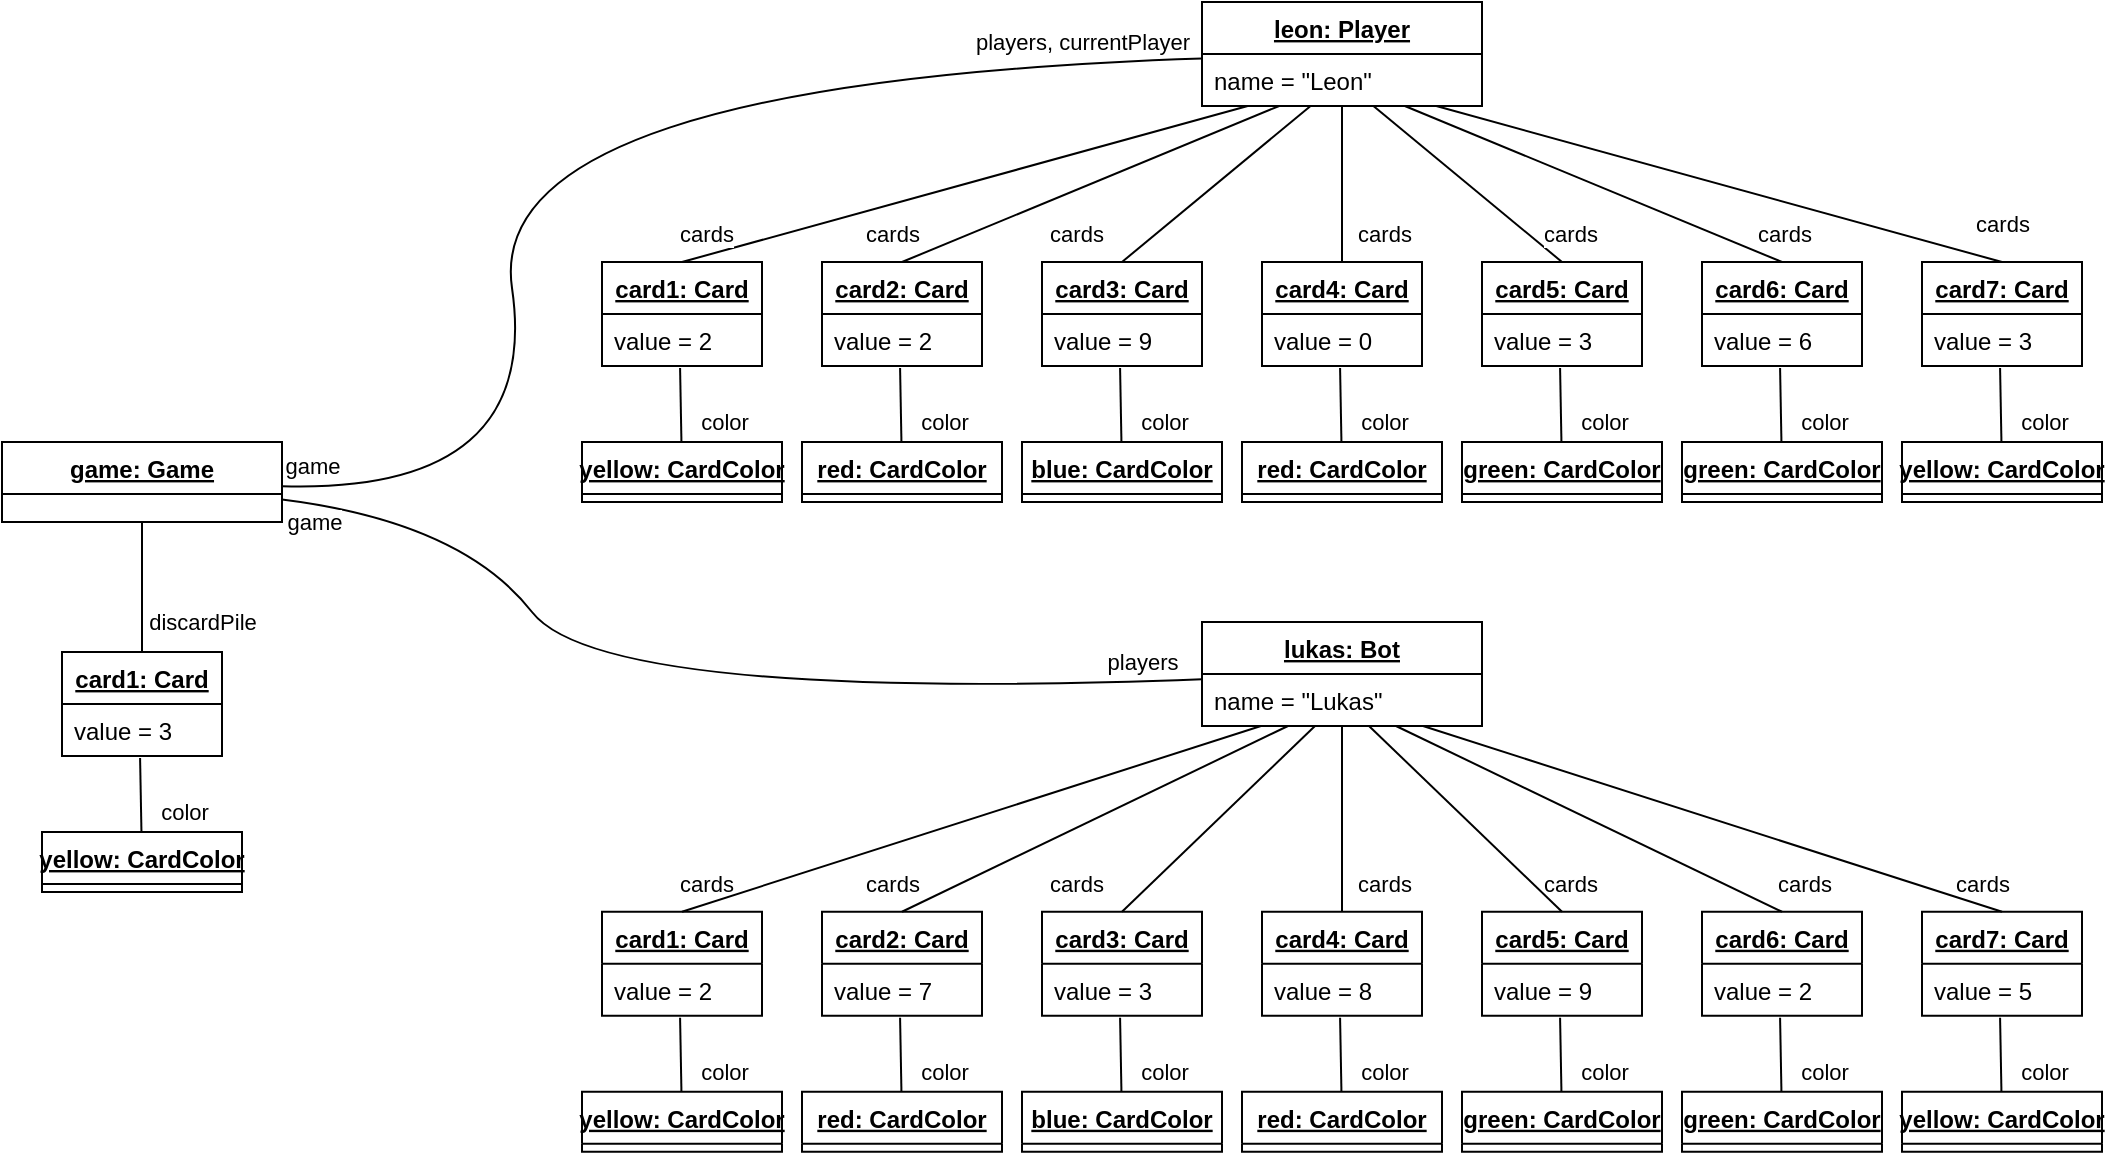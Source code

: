 <mxfile version="20.7.4" type="device"><diagram id="rP6StoWKg18THfLRQldT" name="Seite-1"><mxGraphModel dx="1889" dy="1156" grid="1" gridSize="10" guides="1" tooltips="1" connect="1" arrows="1" fold="1" page="1" pageScale="1" pageWidth="827" pageHeight="1169" math="0" shadow="0"><root><mxCell id="0"/><mxCell id="1" parent="0"/><mxCell id="KoQxPKDXG5o8-Tq4nOLA-1" value="leon: Player" style="swimlane;fontStyle=5;childLayout=stackLayout;horizontal=1;startSize=26;fillColor=none;horizontalStack=0;resizeParent=1;resizeParentMax=0;resizeLast=0;collapsible=1;marginBottom=0;" parent="1" vertex="1"><mxGeometry x="500" y="140" width="140" height="52" as="geometry"/></mxCell><mxCell id="KoQxPKDXG5o8-Tq4nOLA-2" value="name = &quot;Leon&quot;" style="text;strokeColor=none;fillColor=none;align=left;verticalAlign=top;spacingLeft=4;spacingRight=4;overflow=hidden;rotatable=0;points=[[0,0.5],[1,0.5]];portConstraint=eastwest;" parent="KoQxPKDXG5o8-Tq4nOLA-1" vertex="1"><mxGeometry y="26" width="140" height="26" as="geometry"/></mxCell><mxCell id="KoQxPKDXG5o8-Tq4nOLA-5" value="game: Game" style="swimlane;fontStyle=5;childLayout=stackLayout;horizontal=1;startSize=26;fillColor=none;horizontalStack=0;resizeParent=1;resizeParentMax=0;resizeLast=0;collapsible=1;marginBottom=0;" parent="1" vertex="1"><mxGeometry x="-100" y="360" width="140" height="40" as="geometry"/></mxCell><mxCell id="KoQxPKDXG5o8-Tq4nOLA-9" value="lukas: Bot" style="swimlane;fontStyle=5;childLayout=stackLayout;horizontal=1;startSize=26;fillColor=none;horizontalStack=0;resizeParent=1;resizeParentMax=0;resizeLast=0;collapsible=1;marginBottom=0;" parent="1" vertex="1"><mxGeometry x="500" y="450" width="140" height="52" as="geometry"/></mxCell><mxCell id="KoQxPKDXG5o8-Tq4nOLA-10" value="name = &quot;Lukas&quot;" style="text;strokeColor=none;fillColor=none;align=left;verticalAlign=top;spacingLeft=4;spacingRight=4;overflow=hidden;rotatable=0;points=[[0,0.5],[1,0.5]];portConstraint=eastwest;" parent="KoQxPKDXG5o8-Tq4nOLA-9" vertex="1"><mxGeometry y="26" width="140" height="26" as="geometry"/></mxCell><mxCell id="KoQxPKDXG5o8-Tq4nOLA-13" value="card1: Card" style="swimlane;fontStyle=5;childLayout=stackLayout;horizontal=1;startSize=26;fillColor=none;horizontalStack=0;resizeParent=1;resizeParentMax=0;resizeLast=0;collapsible=1;marginBottom=0;" parent="1" vertex="1"><mxGeometry x="200" y="270" width="80" height="52" as="geometry"/></mxCell><mxCell id="KoQxPKDXG5o8-Tq4nOLA-14" value="value = 2" style="text;strokeColor=none;fillColor=none;align=left;verticalAlign=top;spacingLeft=4;spacingRight=4;overflow=hidden;rotatable=0;points=[[0,0.5],[1,0.5]];portConstraint=eastwest;" parent="KoQxPKDXG5o8-Tq4nOLA-13" vertex="1"><mxGeometry y="26" width="80" height="26" as="geometry"/></mxCell><mxCell id="KoQxPKDXG5o8-Tq4nOLA-21" value="yellow: CardColor" style="swimlane;fontStyle=5;childLayout=stackLayout;horizontal=1;startSize=26;fillColor=none;horizontalStack=0;resizeParent=1;resizeParentMax=0;resizeLast=0;collapsible=1;marginBottom=0;" parent="1" vertex="1"><mxGeometry x="190" y="360" width="100" height="30" as="geometry"/></mxCell><mxCell id="KoQxPKDXG5o8-Tq4nOLA-25" value="color" style="endArrow=none;html=1;rounded=0;entryX=0.488;entryY=1.038;entryDx=0;entryDy=0;entryPerimeter=0;" parent="1" source="KoQxPKDXG5o8-Tq4nOLA-21" target="KoQxPKDXG5o8-Tq4nOLA-14" edge="1"><mxGeometry x="-0.476" y="-21" width="50" height="50" relative="1" as="geometry"><mxPoint x="470" y="400" as="sourcePoint"/><mxPoint x="520" y="350" as="targetPoint"/><mxPoint as="offset"/></mxGeometry></mxCell><mxCell id="KoQxPKDXG5o8-Tq4nOLA-26" value="card2: Card" style="swimlane;fontStyle=5;childLayout=stackLayout;horizontal=1;startSize=26;fillColor=none;horizontalStack=0;resizeParent=1;resizeParentMax=0;resizeLast=0;collapsible=1;marginBottom=0;" parent="1" vertex="1"><mxGeometry x="310" y="270" width="80" height="52" as="geometry"/></mxCell><mxCell id="KoQxPKDXG5o8-Tq4nOLA-27" value="value = 2" style="text;strokeColor=none;fillColor=none;align=left;verticalAlign=top;spacingLeft=4;spacingRight=4;overflow=hidden;rotatable=0;points=[[0,0.5],[1,0.5]];portConstraint=eastwest;" parent="KoQxPKDXG5o8-Tq4nOLA-26" vertex="1"><mxGeometry y="26" width="80" height="26" as="geometry"/></mxCell><mxCell id="KoQxPKDXG5o8-Tq4nOLA-28" value="red: CardColor" style="swimlane;fontStyle=5;childLayout=stackLayout;horizontal=1;startSize=26;fillColor=none;horizontalStack=0;resizeParent=1;resizeParentMax=0;resizeLast=0;collapsible=1;marginBottom=0;" parent="1" vertex="1"><mxGeometry x="300" y="360" width="100" height="30" as="geometry"/></mxCell><mxCell id="KoQxPKDXG5o8-Tq4nOLA-29" value="color" style="endArrow=none;html=1;rounded=0;entryX=0.488;entryY=1.038;entryDx=0;entryDy=0;entryPerimeter=0;" parent="1" source="KoQxPKDXG5o8-Tq4nOLA-28" target="KoQxPKDXG5o8-Tq4nOLA-27" edge="1"><mxGeometry x="-0.476" y="-21" width="50" height="50" relative="1" as="geometry"><mxPoint x="580" y="400" as="sourcePoint"/><mxPoint x="630" y="350" as="targetPoint"/><mxPoint as="offset"/></mxGeometry></mxCell><mxCell id="KoQxPKDXG5o8-Tq4nOLA-30" value="card3: Card" style="swimlane;fontStyle=5;childLayout=stackLayout;horizontal=1;startSize=26;fillColor=none;horizontalStack=0;resizeParent=1;resizeParentMax=0;resizeLast=0;collapsible=1;marginBottom=0;" parent="1" vertex="1"><mxGeometry x="420" y="270" width="80" height="52" as="geometry"/></mxCell><mxCell id="KoQxPKDXG5o8-Tq4nOLA-31" value="value = 9" style="text;strokeColor=none;fillColor=none;align=left;verticalAlign=top;spacingLeft=4;spacingRight=4;overflow=hidden;rotatable=0;points=[[0,0.5],[1,0.5]];portConstraint=eastwest;" parent="KoQxPKDXG5o8-Tq4nOLA-30" vertex="1"><mxGeometry y="26" width="80" height="26" as="geometry"/></mxCell><mxCell id="KoQxPKDXG5o8-Tq4nOLA-32" value="blue: CardColor" style="swimlane;fontStyle=5;childLayout=stackLayout;horizontal=1;startSize=26;fillColor=none;horizontalStack=0;resizeParent=1;resizeParentMax=0;resizeLast=0;collapsible=1;marginBottom=0;" parent="1" vertex="1"><mxGeometry x="410" y="360" width="100" height="30" as="geometry"/></mxCell><mxCell id="KoQxPKDXG5o8-Tq4nOLA-33" value="color" style="endArrow=none;html=1;rounded=0;entryX=0.488;entryY=1.038;entryDx=0;entryDy=0;entryPerimeter=0;" parent="1" source="KoQxPKDXG5o8-Tq4nOLA-32" target="KoQxPKDXG5o8-Tq4nOLA-31" edge="1"><mxGeometry x="-0.476" y="-21" width="50" height="50" relative="1" as="geometry"><mxPoint x="690" y="400" as="sourcePoint"/><mxPoint x="740" y="350" as="targetPoint"/><mxPoint as="offset"/></mxGeometry></mxCell><mxCell id="KoQxPKDXG5o8-Tq4nOLA-34" value="card4: Card" style="swimlane;fontStyle=5;childLayout=stackLayout;horizontal=1;startSize=26;fillColor=none;horizontalStack=0;resizeParent=1;resizeParentMax=0;resizeLast=0;collapsible=1;marginBottom=0;" parent="1" vertex="1"><mxGeometry x="530" y="270" width="80" height="52" as="geometry"/></mxCell><mxCell id="KoQxPKDXG5o8-Tq4nOLA-35" value="value = 0" style="text;strokeColor=none;fillColor=none;align=left;verticalAlign=top;spacingLeft=4;spacingRight=4;overflow=hidden;rotatable=0;points=[[0,0.5],[1,0.5]];portConstraint=eastwest;" parent="KoQxPKDXG5o8-Tq4nOLA-34" vertex="1"><mxGeometry y="26" width="80" height="26" as="geometry"/></mxCell><mxCell id="KoQxPKDXG5o8-Tq4nOLA-36" value="red: CardColor" style="swimlane;fontStyle=5;childLayout=stackLayout;horizontal=1;startSize=26;fillColor=none;horizontalStack=0;resizeParent=1;resizeParentMax=0;resizeLast=0;collapsible=1;marginBottom=0;" parent="1" vertex="1"><mxGeometry x="520" y="360" width="100" height="30" as="geometry"/></mxCell><mxCell id="KoQxPKDXG5o8-Tq4nOLA-37" value="color" style="endArrow=none;html=1;rounded=0;entryX=0.488;entryY=1.038;entryDx=0;entryDy=0;entryPerimeter=0;" parent="1" source="KoQxPKDXG5o8-Tq4nOLA-36" target="KoQxPKDXG5o8-Tq4nOLA-35" edge="1"><mxGeometry x="-0.476" y="-21" width="50" height="50" relative="1" as="geometry"><mxPoint x="800" y="400" as="sourcePoint"/><mxPoint x="850" y="350" as="targetPoint"/><mxPoint as="offset"/></mxGeometry></mxCell><mxCell id="KoQxPKDXG5o8-Tq4nOLA-38" value="card5: Card" style="swimlane;fontStyle=5;childLayout=stackLayout;horizontal=1;startSize=26;fillColor=none;horizontalStack=0;resizeParent=1;resizeParentMax=0;resizeLast=0;collapsible=1;marginBottom=0;" parent="1" vertex="1"><mxGeometry x="640" y="270" width="80" height="52" as="geometry"/></mxCell><mxCell id="KoQxPKDXG5o8-Tq4nOLA-39" value="value = 3" style="text;strokeColor=none;fillColor=none;align=left;verticalAlign=top;spacingLeft=4;spacingRight=4;overflow=hidden;rotatable=0;points=[[0,0.5],[1,0.5]];portConstraint=eastwest;" parent="KoQxPKDXG5o8-Tq4nOLA-38" vertex="1"><mxGeometry y="26" width="80" height="26" as="geometry"/></mxCell><mxCell id="KoQxPKDXG5o8-Tq4nOLA-40" value="green: CardColor" style="swimlane;fontStyle=5;childLayout=stackLayout;horizontal=1;startSize=26;fillColor=none;horizontalStack=0;resizeParent=1;resizeParentMax=0;resizeLast=0;collapsible=1;marginBottom=0;" parent="1" vertex="1"><mxGeometry x="630" y="360" width="100" height="30" as="geometry"/></mxCell><mxCell id="KoQxPKDXG5o8-Tq4nOLA-41" value="color" style="endArrow=none;html=1;rounded=0;entryX=0.488;entryY=1.038;entryDx=0;entryDy=0;entryPerimeter=0;" parent="1" source="KoQxPKDXG5o8-Tq4nOLA-40" target="KoQxPKDXG5o8-Tq4nOLA-39" edge="1"><mxGeometry x="-0.476" y="-21" width="50" height="50" relative="1" as="geometry"><mxPoint x="910" y="400" as="sourcePoint"/><mxPoint x="960" y="350" as="targetPoint"/><mxPoint as="offset"/></mxGeometry></mxCell><mxCell id="KoQxPKDXG5o8-Tq4nOLA-42" value="card6: Card" style="swimlane;fontStyle=5;childLayout=stackLayout;horizontal=1;startSize=26;fillColor=none;horizontalStack=0;resizeParent=1;resizeParentMax=0;resizeLast=0;collapsible=1;marginBottom=0;" parent="1" vertex="1"><mxGeometry x="750" y="270" width="80" height="52" as="geometry"/></mxCell><mxCell id="KoQxPKDXG5o8-Tq4nOLA-43" value="value = 6" style="text;strokeColor=none;fillColor=none;align=left;verticalAlign=top;spacingLeft=4;spacingRight=4;overflow=hidden;rotatable=0;points=[[0,0.5],[1,0.5]];portConstraint=eastwest;" parent="KoQxPKDXG5o8-Tq4nOLA-42" vertex="1"><mxGeometry y="26" width="80" height="26" as="geometry"/></mxCell><mxCell id="KoQxPKDXG5o8-Tq4nOLA-44" value="green: CardColor" style="swimlane;fontStyle=5;childLayout=stackLayout;horizontal=1;startSize=26;fillColor=none;horizontalStack=0;resizeParent=1;resizeParentMax=0;resizeLast=0;collapsible=1;marginBottom=0;" parent="1" vertex="1"><mxGeometry x="740" y="360" width="100" height="30" as="geometry"/></mxCell><mxCell id="KoQxPKDXG5o8-Tq4nOLA-45" value="color" style="endArrow=none;html=1;rounded=0;entryX=0.488;entryY=1.038;entryDx=0;entryDy=0;entryPerimeter=0;" parent="1" source="KoQxPKDXG5o8-Tq4nOLA-44" target="KoQxPKDXG5o8-Tq4nOLA-43" edge="1"><mxGeometry x="-0.476" y="-21" width="50" height="50" relative="1" as="geometry"><mxPoint x="1020" y="400" as="sourcePoint"/><mxPoint x="1070" y="350" as="targetPoint"/><mxPoint as="offset"/></mxGeometry></mxCell><mxCell id="KoQxPKDXG5o8-Tq4nOLA-47" value="card7: Card" style="swimlane;fontStyle=5;childLayout=stackLayout;horizontal=1;startSize=26;fillColor=none;horizontalStack=0;resizeParent=1;resizeParentMax=0;resizeLast=0;collapsible=1;marginBottom=0;" parent="1" vertex="1"><mxGeometry x="860" y="270" width="80" height="52" as="geometry"/></mxCell><mxCell id="KoQxPKDXG5o8-Tq4nOLA-48" value="value = 3" style="text;strokeColor=none;fillColor=none;align=left;verticalAlign=top;spacingLeft=4;spacingRight=4;overflow=hidden;rotatable=0;points=[[0,0.5],[1,0.5]];portConstraint=eastwest;" parent="KoQxPKDXG5o8-Tq4nOLA-47" vertex="1"><mxGeometry y="26" width="80" height="26" as="geometry"/></mxCell><mxCell id="KoQxPKDXG5o8-Tq4nOLA-49" value="color" style="endArrow=none;html=1;rounded=0;entryX=0.488;entryY=1.038;entryDx=0;entryDy=0;entryPerimeter=0;" parent="1" source="KoQxPKDXG5o8-Tq4nOLA-50" target="KoQxPKDXG5o8-Tq4nOLA-48" edge="1"><mxGeometry x="-0.476" y="-21" width="50" height="50" relative="1" as="geometry"><mxPoint x="1130" y="400" as="sourcePoint"/><mxPoint x="1180" y="350" as="targetPoint"/><mxPoint as="offset"/></mxGeometry></mxCell><mxCell id="KoQxPKDXG5o8-Tq4nOLA-50" value="yellow: CardColor" style="swimlane;fontStyle=5;childLayout=stackLayout;horizontal=1;startSize=26;fillColor=none;horizontalStack=0;resizeParent=1;resizeParentMax=0;resizeLast=0;collapsible=1;marginBottom=0;" parent="1" vertex="1"><mxGeometry x="850" y="360" width="100" height="30" as="geometry"/></mxCell><mxCell id="KoQxPKDXG5o8-Tq4nOLA-51" value="" style="endArrow=none;html=1;rounded=0;exitX=0.5;exitY=0;exitDx=0;exitDy=0;" parent="1" source="KoQxPKDXG5o8-Tq4nOLA-13" target="KoQxPKDXG5o8-Tq4nOLA-2" edge="1"><mxGeometry width="50" height="50" relative="1" as="geometry"><mxPoint x="420" y="480" as="sourcePoint"/><mxPoint x="470" y="430" as="targetPoint"/></mxGeometry></mxCell><mxCell id="KoQxPKDXG5o8-Tq4nOLA-52" value="cards" style="edgeLabel;html=1;align=center;verticalAlign=middle;resizable=0;points=[];" parent="KoQxPKDXG5o8-Tq4nOLA-51" vertex="1" connectable="0"><mxGeometry x="-0.624" relative="1" as="geometry"><mxPoint x="-41" as="offset"/></mxGeometry></mxCell><mxCell id="KoQxPKDXG5o8-Tq4nOLA-92" value="cards" style="edgeLabel;html=1;align=center;verticalAlign=middle;resizable=0;points=[];" parent="KoQxPKDXG5o8-Tq4nOLA-51" vertex="1" connectable="0"><mxGeometry x="-0.624" relative="1" as="geometry"><mxPoint x="-41" y="325" as="offset"/></mxGeometry></mxCell><mxCell id="KoQxPKDXG5o8-Tq4nOLA-53" value="" style="endArrow=none;html=1;rounded=0;exitX=0.5;exitY=0;exitDx=0;exitDy=0;" parent="1" source="KoQxPKDXG5o8-Tq4nOLA-26" target="KoQxPKDXG5o8-Tq4nOLA-2" edge="1"><mxGeometry width="50" height="50" relative="1" as="geometry"><mxPoint x="250" y="280" as="sourcePoint"/><mxPoint x="468.272" y="212" as="targetPoint"/></mxGeometry></mxCell><mxCell id="KoQxPKDXG5o8-Tq4nOLA-54" value="cards" style="edgeLabel;html=1;align=center;verticalAlign=middle;resizable=0;points=[];" parent="KoQxPKDXG5o8-Tq4nOLA-53" vertex="1" connectable="0"><mxGeometry x="-0.624" relative="1" as="geometry"><mxPoint x="-41" as="offset"/></mxGeometry></mxCell><mxCell id="KoQxPKDXG5o8-Tq4nOLA-93" value="cards" style="edgeLabel;html=1;align=center;verticalAlign=middle;resizable=0;points=[];" parent="KoQxPKDXG5o8-Tq4nOLA-53" vertex="1" connectable="0"><mxGeometry x="-0.624" relative="1" as="geometry"><mxPoint x="-41" y="325" as="offset"/></mxGeometry></mxCell><mxCell id="KoQxPKDXG5o8-Tq4nOLA-55" value="" style="endArrow=none;html=1;rounded=0;exitX=0.5;exitY=0;exitDx=0;exitDy=0;" parent="1" source="KoQxPKDXG5o8-Tq4nOLA-30" target="KoQxPKDXG5o8-Tq4nOLA-2" edge="1"><mxGeometry width="50" height="50" relative="1" as="geometry"><mxPoint x="360" y="280" as="sourcePoint"/><mxPoint x="485.926" y="212" as="targetPoint"/></mxGeometry></mxCell><mxCell id="KoQxPKDXG5o8-Tq4nOLA-56" value="cards" style="edgeLabel;html=1;align=center;verticalAlign=middle;resizable=0;points=[];" parent="KoQxPKDXG5o8-Tq4nOLA-55" vertex="1" connectable="0"><mxGeometry x="-0.624" relative="1" as="geometry"><mxPoint x="-41" as="offset"/></mxGeometry></mxCell><mxCell id="KoQxPKDXG5o8-Tq4nOLA-94" value="cards" style="edgeLabel;html=1;align=center;verticalAlign=middle;resizable=0;points=[];" parent="KoQxPKDXG5o8-Tq4nOLA-55" vertex="1" connectable="0"><mxGeometry x="-0.624" relative="1" as="geometry"><mxPoint x="-41" y="325" as="offset"/></mxGeometry></mxCell><mxCell id="KoQxPKDXG5o8-Tq4nOLA-57" value="" style="endArrow=none;html=1;rounded=0;exitX=0.5;exitY=0;exitDx=0;exitDy=0;" parent="1" source="KoQxPKDXG5o8-Tq4nOLA-34" target="KoQxPKDXG5o8-Tq4nOLA-2" edge="1"><mxGeometry width="50" height="50" relative="1" as="geometry"><mxPoint x="568.77" y="270" as="sourcePoint"/><mxPoint x="510.005" y="202" as="targetPoint"/></mxGeometry></mxCell><mxCell id="KoQxPKDXG5o8-Tq4nOLA-58" value="cards" style="edgeLabel;html=1;align=center;verticalAlign=middle;resizable=0;points=[];" parent="KoQxPKDXG5o8-Tq4nOLA-57" vertex="1" connectable="0"><mxGeometry x="-0.624" relative="1" as="geometry"><mxPoint x="21" as="offset"/></mxGeometry></mxCell><mxCell id="KoQxPKDXG5o8-Tq4nOLA-95" value="cards" style="edgeLabel;html=1;align=center;verticalAlign=middle;resizable=0;points=[];" parent="KoQxPKDXG5o8-Tq4nOLA-57" vertex="1" connectable="0"><mxGeometry x="-0.624" relative="1" as="geometry"><mxPoint x="21" y="325" as="offset"/></mxGeometry></mxCell><mxCell id="KoQxPKDXG5o8-Tq4nOLA-59" value="" style="endArrow=none;html=1;rounded=0;exitX=0.5;exitY=0;exitDx=0;exitDy=0;" parent="1" source="KoQxPKDXG5o8-Tq4nOLA-38" target="KoQxPKDXG5o8-Tq4nOLA-2" edge="1"><mxGeometry width="50" height="50" relative="1" as="geometry"><mxPoint x="580" y="280" as="sourcePoint"/><mxPoint x="521.235" y="212" as="targetPoint"/></mxGeometry></mxCell><mxCell id="KoQxPKDXG5o8-Tq4nOLA-60" value="cards" style="edgeLabel;html=1;align=center;verticalAlign=middle;resizable=0;points=[];" parent="KoQxPKDXG5o8-Tq4nOLA-59" vertex="1" connectable="0"><mxGeometry x="-0.624" relative="1" as="geometry"><mxPoint x="21" as="offset"/></mxGeometry></mxCell><mxCell id="KoQxPKDXG5o8-Tq4nOLA-96" value="cards" style="edgeLabel;html=1;align=center;verticalAlign=middle;resizable=0;points=[];" parent="KoQxPKDXG5o8-Tq4nOLA-59" vertex="1" connectable="0"><mxGeometry x="-0.624" relative="1" as="geometry"><mxPoint x="21" y="325" as="offset"/></mxGeometry></mxCell><mxCell id="KoQxPKDXG5o8-Tq4nOLA-61" value="" style="endArrow=none;html=1;rounded=0;exitX=0.5;exitY=0;exitDx=0;exitDy=0;" parent="1" source="KoQxPKDXG5o8-Tq4nOLA-42" target="KoQxPKDXG5o8-Tq4nOLA-2" edge="1"><mxGeometry width="50" height="50" relative="1" as="geometry"><mxPoint x="690" y="280" as="sourcePoint"/><mxPoint x="538.889" y="212" as="targetPoint"/></mxGeometry></mxCell><mxCell id="KoQxPKDXG5o8-Tq4nOLA-62" value="cards" style="edgeLabel;html=1;align=center;verticalAlign=middle;resizable=0;points=[];" parent="KoQxPKDXG5o8-Tq4nOLA-61" vertex="1" connectable="0"><mxGeometry x="-0.624" relative="1" as="geometry"><mxPoint x="36" as="offset"/></mxGeometry></mxCell><mxCell id="KoQxPKDXG5o8-Tq4nOLA-97" value="cards" style="edgeLabel;html=1;align=center;verticalAlign=middle;resizable=0;points=[];" parent="KoQxPKDXG5o8-Tq4nOLA-61" vertex="1" connectable="0"><mxGeometry x="-0.624" relative="1" as="geometry"><mxPoint x="46" y="325" as="offset"/></mxGeometry></mxCell><mxCell id="KoQxPKDXG5o8-Tq4nOLA-63" value="" style="endArrow=none;html=1;rounded=0;exitX=0.5;exitY=0;exitDx=0;exitDy=0;" parent="1" source="KoQxPKDXG5o8-Tq4nOLA-47" target="KoQxPKDXG5o8-Tq4nOLA-2" edge="1"><mxGeometry width="50" height="50" relative="1" as="geometry"><mxPoint x="800" y="280" as="sourcePoint"/><mxPoint x="556.543" y="212" as="targetPoint"/></mxGeometry></mxCell><mxCell id="KoQxPKDXG5o8-Tq4nOLA-64" value="cards" style="edgeLabel;html=1;align=center;verticalAlign=middle;resizable=0;points=[];" parent="KoQxPKDXG5o8-Tq4nOLA-63" vertex="1" connectable="0"><mxGeometry x="-0.624" relative="1" as="geometry"><mxPoint x="53" y="-5" as="offset"/></mxGeometry></mxCell><mxCell id="KoQxPKDXG5o8-Tq4nOLA-98" value="cards" style="edgeLabel;html=1;align=center;verticalAlign=middle;resizable=0;points=[];" parent="KoQxPKDXG5o8-Tq4nOLA-63" vertex="1" connectable="0"><mxGeometry x="-0.624" relative="1" as="geometry"><mxPoint x="43" y="325" as="offset"/></mxGeometry></mxCell><mxCell id="KoQxPKDXG5o8-Tq4nOLA-65" value="card1: Card" style="swimlane;fontStyle=5;childLayout=stackLayout;horizontal=1;startSize=26;fillColor=none;horizontalStack=0;resizeParent=1;resizeParentMax=0;resizeLast=0;collapsible=1;marginBottom=0;" parent="1" vertex="1"><mxGeometry x="200" y="594.87" width="80" height="52" as="geometry"/></mxCell><mxCell id="KoQxPKDXG5o8-Tq4nOLA-66" value="value = 2" style="text;strokeColor=none;fillColor=none;align=left;verticalAlign=top;spacingLeft=4;spacingRight=4;overflow=hidden;rotatable=0;points=[[0,0.5],[1,0.5]];portConstraint=eastwest;" parent="KoQxPKDXG5o8-Tq4nOLA-65" vertex="1"><mxGeometry y="26" width="80" height="26" as="geometry"/></mxCell><mxCell id="KoQxPKDXG5o8-Tq4nOLA-67" value="color" style="endArrow=none;html=1;rounded=0;entryX=0.488;entryY=1.038;entryDx=0;entryDy=0;entryPerimeter=0;" parent="1" source="KoQxPKDXG5o8-Tq4nOLA-99" target="KoQxPKDXG5o8-Tq4nOLA-66" edge="1"><mxGeometry x="-0.476" y="-21" width="50" height="50" relative="1" as="geometry"><mxPoint x="470" y="724.87" as="sourcePoint"/><mxPoint x="520" y="674.87" as="targetPoint"/><mxPoint as="offset"/></mxGeometry></mxCell><mxCell id="KoQxPKDXG5o8-Tq4nOLA-68" value="card2: Card" style="swimlane;fontStyle=5;childLayout=stackLayout;horizontal=1;startSize=26;fillColor=none;horizontalStack=0;resizeParent=1;resizeParentMax=0;resizeLast=0;collapsible=1;marginBottom=0;" parent="1" vertex="1"><mxGeometry x="310" y="594.87" width="80" height="52" as="geometry"/></mxCell><mxCell id="KoQxPKDXG5o8-Tq4nOLA-69" value="value = 7" style="text;strokeColor=none;fillColor=none;align=left;verticalAlign=top;spacingLeft=4;spacingRight=4;overflow=hidden;rotatable=0;points=[[0,0.5],[1,0.5]];portConstraint=eastwest;" parent="KoQxPKDXG5o8-Tq4nOLA-68" vertex="1"><mxGeometry y="26" width="80" height="26" as="geometry"/></mxCell><mxCell id="KoQxPKDXG5o8-Tq4nOLA-70" value="red: CardColor" style="swimlane;fontStyle=5;childLayout=stackLayout;horizontal=1;startSize=26;fillColor=none;horizontalStack=0;resizeParent=1;resizeParentMax=0;resizeLast=0;collapsible=1;marginBottom=0;" parent="1" vertex="1"><mxGeometry x="300" y="684.87" width="100" height="30" as="geometry"/></mxCell><mxCell id="KoQxPKDXG5o8-Tq4nOLA-71" value="color" style="endArrow=none;html=1;rounded=0;entryX=0.488;entryY=1.038;entryDx=0;entryDy=0;entryPerimeter=0;" parent="1" source="KoQxPKDXG5o8-Tq4nOLA-70" target="KoQxPKDXG5o8-Tq4nOLA-69" edge="1"><mxGeometry x="-0.476" y="-21" width="50" height="50" relative="1" as="geometry"><mxPoint x="580" y="724.87" as="sourcePoint"/><mxPoint x="630" y="674.87" as="targetPoint"/><mxPoint as="offset"/></mxGeometry></mxCell><mxCell id="KoQxPKDXG5o8-Tq4nOLA-72" value="card3: Card" style="swimlane;fontStyle=5;childLayout=stackLayout;horizontal=1;startSize=26;fillColor=none;horizontalStack=0;resizeParent=1;resizeParentMax=0;resizeLast=0;collapsible=1;marginBottom=0;" parent="1" vertex="1"><mxGeometry x="420" y="594.87" width="80" height="52" as="geometry"/></mxCell><mxCell id="KoQxPKDXG5o8-Tq4nOLA-73" value="value = 3" style="text;strokeColor=none;fillColor=none;align=left;verticalAlign=top;spacingLeft=4;spacingRight=4;overflow=hidden;rotatable=0;points=[[0,0.5],[1,0.5]];portConstraint=eastwest;" parent="KoQxPKDXG5o8-Tq4nOLA-72" vertex="1"><mxGeometry y="26" width="80" height="26" as="geometry"/></mxCell><mxCell id="KoQxPKDXG5o8-Tq4nOLA-74" value="blue: CardColor" style="swimlane;fontStyle=5;childLayout=stackLayout;horizontal=1;startSize=26;fillColor=none;horizontalStack=0;resizeParent=1;resizeParentMax=0;resizeLast=0;collapsible=1;marginBottom=0;" parent="1" vertex="1"><mxGeometry x="410" y="684.87" width="100" height="30" as="geometry"/></mxCell><mxCell id="KoQxPKDXG5o8-Tq4nOLA-75" value="color" style="endArrow=none;html=1;rounded=0;entryX=0.488;entryY=1.038;entryDx=0;entryDy=0;entryPerimeter=0;" parent="1" source="KoQxPKDXG5o8-Tq4nOLA-74" target="KoQxPKDXG5o8-Tq4nOLA-73" edge="1"><mxGeometry x="-0.476" y="-21" width="50" height="50" relative="1" as="geometry"><mxPoint x="690" y="724.87" as="sourcePoint"/><mxPoint x="740" y="674.87" as="targetPoint"/><mxPoint as="offset"/></mxGeometry></mxCell><mxCell id="KoQxPKDXG5o8-Tq4nOLA-76" value="card4: Card" style="swimlane;fontStyle=5;childLayout=stackLayout;horizontal=1;startSize=26;fillColor=none;horizontalStack=0;resizeParent=1;resizeParentMax=0;resizeLast=0;collapsible=1;marginBottom=0;" parent="1" vertex="1"><mxGeometry x="530" y="594.87" width="80" height="52" as="geometry"/></mxCell><mxCell id="KoQxPKDXG5o8-Tq4nOLA-77" value="value = 8" style="text;strokeColor=none;fillColor=none;align=left;verticalAlign=top;spacingLeft=4;spacingRight=4;overflow=hidden;rotatable=0;points=[[0,0.5],[1,0.5]];portConstraint=eastwest;" parent="KoQxPKDXG5o8-Tq4nOLA-76" vertex="1"><mxGeometry y="26" width="80" height="26" as="geometry"/></mxCell><mxCell id="KoQxPKDXG5o8-Tq4nOLA-78" value="red: CardColor" style="swimlane;fontStyle=5;childLayout=stackLayout;horizontal=1;startSize=26;fillColor=none;horizontalStack=0;resizeParent=1;resizeParentMax=0;resizeLast=0;collapsible=1;marginBottom=0;" parent="1" vertex="1"><mxGeometry x="520" y="684.87" width="100" height="30" as="geometry"/></mxCell><mxCell id="KoQxPKDXG5o8-Tq4nOLA-79" value="color" style="endArrow=none;html=1;rounded=0;entryX=0.488;entryY=1.038;entryDx=0;entryDy=0;entryPerimeter=0;" parent="1" source="KoQxPKDXG5o8-Tq4nOLA-78" target="KoQxPKDXG5o8-Tq4nOLA-77" edge="1"><mxGeometry x="-0.476" y="-21" width="50" height="50" relative="1" as="geometry"><mxPoint x="800" y="724.87" as="sourcePoint"/><mxPoint x="850" y="674.87" as="targetPoint"/><mxPoint as="offset"/></mxGeometry></mxCell><mxCell id="KoQxPKDXG5o8-Tq4nOLA-80" value="card5: Card" style="swimlane;fontStyle=5;childLayout=stackLayout;horizontal=1;startSize=26;fillColor=none;horizontalStack=0;resizeParent=1;resizeParentMax=0;resizeLast=0;collapsible=1;marginBottom=0;" parent="1" vertex="1"><mxGeometry x="640" y="594.87" width="80" height="52" as="geometry"/></mxCell><mxCell id="KoQxPKDXG5o8-Tq4nOLA-81" value="value = 9" style="text;strokeColor=none;fillColor=none;align=left;verticalAlign=top;spacingLeft=4;spacingRight=4;overflow=hidden;rotatable=0;points=[[0,0.5],[1,0.5]];portConstraint=eastwest;" parent="KoQxPKDXG5o8-Tq4nOLA-80" vertex="1"><mxGeometry y="26" width="80" height="26" as="geometry"/></mxCell><mxCell id="KoQxPKDXG5o8-Tq4nOLA-82" value="green: CardColor" style="swimlane;fontStyle=5;childLayout=stackLayout;horizontal=1;startSize=26;fillColor=none;horizontalStack=0;resizeParent=1;resizeParentMax=0;resizeLast=0;collapsible=1;marginBottom=0;" parent="1" vertex="1"><mxGeometry x="630" y="684.87" width="100" height="30" as="geometry"/></mxCell><mxCell id="KoQxPKDXG5o8-Tq4nOLA-83" value="color" style="endArrow=none;html=1;rounded=0;entryX=0.488;entryY=1.038;entryDx=0;entryDy=0;entryPerimeter=0;" parent="1" source="KoQxPKDXG5o8-Tq4nOLA-82" target="KoQxPKDXG5o8-Tq4nOLA-81" edge="1"><mxGeometry x="-0.476" y="-21" width="50" height="50" relative="1" as="geometry"><mxPoint x="910" y="724.87" as="sourcePoint"/><mxPoint x="960" y="674.87" as="targetPoint"/><mxPoint as="offset"/></mxGeometry></mxCell><mxCell id="KoQxPKDXG5o8-Tq4nOLA-84" value="card6: Card" style="swimlane;fontStyle=5;childLayout=stackLayout;horizontal=1;startSize=26;fillColor=none;horizontalStack=0;resizeParent=1;resizeParentMax=0;resizeLast=0;collapsible=1;marginBottom=0;" parent="1" vertex="1"><mxGeometry x="750" y="594.87" width="80" height="52" as="geometry"/></mxCell><mxCell id="KoQxPKDXG5o8-Tq4nOLA-85" value="value = 2" style="text;strokeColor=none;fillColor=none;align=left;verticalAlign=top;spacingLeft=4;spacingRight=4;overflow=hidden;rotatable=0;points=[[0,0.5],[1,0.5]];portConstraint=eastwest;" parent="KoQxPKDXG5o8-Tq4nOLA-84" vertex="1"><mxGeometry y="26" width="80" height="26" as="geometry"/></mxCell><mxCell id="KoQxPKDXG5o8-Tq4nOLA-86" value="green: CardColor" style="swimlane;fontStyle=5;childLayout=stackLayout;horizontal=1;startSize=26;fillColor=none;horizontalStack=0;resizeParent=1;resizeParentMax=0;resizeLast=0;collapsible=1;marginBottom=0;" parent="1" vertex="1"><mxGeometry x="740" y="684.87" width="100" height="30" as="geometry"/></mxCell><mxCell id="KoQxPKDXG5o8-Tq4nOLA-87" value="color" style="endArrow=none;html=1;rounded=0;entryX=0.488;entryY=1.038;entryDx=0;entryDy=0;entryPerimeter=0;" parent="1" source="KoQxPKDXG5o8-Tq4nOLA-86" target="KoQxPKDXG5o8-Tq4nOLA-85" edge="1"><mxGeometry x="-0.476" y="-21" width="50" height="50" relative="1" as="geometry"><mxPoint x="1020" y="724.87" as="sourcePoint"/><mxPoint x="1070" y="674.87" as="targetPoint"/><mxPoint as="offset"/></mxGeometry></mxCell><mxCell id="KoQxPKDXG5o8-Tq4nOLA-88" value="card7: Card" style="swimlane;fontStyle=5;childLayout=stackLayout;horizontal=1;startSize=26;fillColor=none;horizontalStack=0;resizeParent=1;resizeParentMax=0;resizeLast=0;collapsible=1;marginBottom=0;" parent="1" vertex="1"><mxGeometry x="860" y="594.87" width="80" height="52" as="geometry"/></mxCell><mxCell id="KoQxPKDXG5o8-Tq4nOLA-89" value="value = 5" style="text;strokeColor=none;fillColor=none;align=left;verticalAlign=top;spacingLeft=4;spacingRight=4;overflow=hidden;rotatable=0;points=[[0,0.5],[1,0.5]];portConstraint=eastwest;" parent="KoQxPKDXG5o8-Tq4nOLA-88" vertex="1"><mxGeometry y="26" width="80" height="26" as="geometry"/></mxCell><mxCell id="KoQxPKDXG5o8-Tq4nOLA-90" value="color" style="endArrow=none;html=1;rounded=0;entryX=0.488;entryY=1.038;entryDx=0;entryDy=0;entryPerimeter=0;" parent="1" source="KoQxPKDXG5o8-Tq4nOLA-91" target="KoQxPKDXG5o8-Tq4nOLA-89" edge="1"><mxGeometry x="-0.476" y="-21" width="50" height="50" relative="1" as="geometry"><mxPoint x="1130" y="724.87" as="sourcePoint"/><mxPoint x="1180" y="674.87" as="targetPoint"/><mxPoint as="offset"/></mxGeometry></mxCell><mxCell id="KoQxPKDXG5o8-Tq4nOLA-91" value="yellow: CardColor" style="swimlane;fontStyle=5;childLayout=stackLayout;horizontal=1;startSize=26;fillColor=none;horizontalStack=0;resizeParent=1;resizeParentMax=0;resizeLast=0;collapsible=1;marginBottom=0;" parent="1" vertex="1"><mxGeometry x="850" y="684.87" width="100" height="30" as="geometry"/></mxCell><mxCell id="KoQxPKDXG5o8-Tq4nOLA-99" value="yellow: CardColor" style="swimlane;fontStyle=5;childLayout=stackLayout;horizontal=1;startSize=26;fillColor=none;horizontalStack=0;resizeParent=1;resizeParentMax=0;resizeLast=0;collapsible=1;marginBottom=0;" parent="1" vertex="1"><mxGeometry x="190" y="684.87" width="100" height="30" as="geometry"/></mxCell><mxCell id="KoQxPKDXG5o8-Tq4nOLA-100" value="" style="endArrow=none;html=1;rounded=0;exitX=0.5;exitY=0;exitDx=0;exitDy=0;" parent="1" source="KoQxPKDXG5o8-Tq4nOLA-65" target="KoQxPKDXG5o8-Tq4nOLA-10" edge="1"><mxGeometry width="50" height="50" relative="1" as="geometry"><mxPoint x="410" y="530" as="sourcePoint"/><mxPoint x="460" y="480" as="targetPoint"/></mxGeometry></mxCell><mxCell id="KoQxPKDXG5o8-Tq4nOLA-101" value="" style="endArrow=none;html=1;rounded=0;exitX=0.5;exitY=0;exitDx=0;exitDy=0;" parent="1" source="KoQxPKDXG5o8-Tq4nOLA-68" target="KoQxPKDXG5o8-Tq4nOLA-10" edge="1"><mxGeometry width="50" height="50" relative="1" as="geometry"><mxPoint x="250" y="604.87" as="sourcePoint"/><mxPoint x="539.479" y="512" as="targetPoint"/></mxGeometry></mxCell><mxCell id="KoQxPKDXG5o8-Tq4nOLA-102" value="" style="endArrow=none;html=1;rounded=0;exitX=0.5;exitY=0;exitDx=0;exitDy=0;" parent="1" source="KoQxPKDXG5o8-Tq4nOLA-72" target="KoQxPKDXG5o8-Tq4nOLA-10" edge="1"><mxGeometry width="50" height="50" relative="1" as="geometry"><mxPoint x="360" y="604.87" as="sourcePoint"/><mxPoint x="552.986" y="512" as="targetPoint"/></mxGeometry></mxCell><mxCell id="KoQxPKDXG5o8-Tq4nOLA-103" value="" style="endArrow=none;html=1;rounded=0;exitX=0.5;exitY=0;exitDx=0;exitDy=0;" parent="1" source="KoQxPKDXG5o8-Tq4nOLA-76" target="KoQxPKDXG5o8-Tq4nOLA-10" edge="1"><mxGeometry width="50" height="50" relative="1" as="geometry"><mxPoint x="470" y="604.87" as="sourcePoint"/><mxPoint x="566.493" y="512" as="targetPoint"/></mxGeometry></mxCell><mxCell id="KoQxPKDXG5o8-Tq4nOLA-104" value="" style="endArrow=none;html=1;rounded=0;exitX=0.5;exitY=0;exitDx=0;exitDy=0;" parent="1" source="KoQxPKDXG5o8-Tq4nOLA-80" target="KoQxPKDXG5o8-Tq4nOLA-10" edge="1"><mxGeometry width="50" height="50" relative="1" as="geometry"><mxPoint x="580" y="604.87" as="sourcePoint"/><mxPoint x="580" y="512" as="targetPoint"/></mxGeometry></mxCell><mxCell id="KoQxPKDXG5o8-Tq4nOLA-105" value="" style="endArrow=none;html=1;rounded=0;exitX=0.5;exitY=0;exitDx=0;exitDy=0;" parent="1" source="KoQxPKDXG5o8-Tq4nOLA-84" target="KoQxPKDXG5o8-Tq4nOLA-10" edge="1"><mxGeometry width="50" height="50" relative="1" as="geometry"><mxPoint x="690" y="604.87" as="sourcePoint"/><mxPoint x="593.507" y="512" as="targetPoint"/></mxGeometry></mxCell><mxCell id="KoQxPKDXG5o8-Tq4nOLA-106" value="" style="endArrow=none;html=1;rounded=0;exitX=0.5;exitY=0;exitDx=0;exitDy=0;" parent="1" source="KoQxPKDXG5o8-Tq4nOLA-88" target="KoQxPKDXG5o8-Tq4nOLA-10" edge="1"><mxGeometry width="50" height="50" relative="1" as="geometry"><mxPoint x="800" y="604.87" as="sourcePoint"/><mxPoint x="607.014" y="512" as="targetPoint"/></mxGeometry></mxCell><mxCell id="KoQxPKDXG5o8-Tq4nOLA-109" value="players, currentPlayer" style="curved=1;endArrow=none;html=1;rounded=0;strokeColor=default;endFill=0;" parent="1" source="KoQxPKDXG5o8-Tq4nOLA-5" target="KoQxPKDXG5o8-Tq4nOLA-1" edge="1"><mxGeometry x="0.829" y="10" width="50" height="50" relative="1" as="geometry"><mxPoint x="10" y="370" as="sourcePoint"/><mxPoint x="60" y="320" as="targetPoint"/><Array as="points"><mxPoint x="170" y="386"/><mxPoint x="140" y="180"/></Array><mxPoint as="offset"/></mxGeometry></mxCell><mxCell id="KoQxPKDXG5o8-Tq4nOLA-110" value="game" style="edgeLabel;html=1;align=center;verticalAlign=middle;resizable=0;points=[];" parent="KoQxPKDXG5o8-Tq4nOLA-109" vertex="1" connectable="0"><mxGeometry x="-0.959" y="1" relative="1" as="geometry"><mxPoint y="-10" as="offset"/></mxGeometry></mxCell><mxCell id="KoQxPKDXG5o8-Tq4nOLA-111" value="players" style="curved=1;endArrow=none;html=1;rounded=0;strokeColor=default;endFill=0;" parent="1" source="KoQxPKDXG5o8-Tq4nOLA-5" target="KoQxPKDXG5o8-Tq4nOLA-9" edge="1"><mxGeometry x="0.883" y="10" width="50" height="50" relative="1" as="geometry"><mxPoint x="50" y="396" as="sourcePoint"/><mxPoint x="510" y="178.279" as="targetPoint"/><Array as="points"><mxPoint x="130" y="400"/><mxPoint x="200" y="490"/></Array><mxPoint as="offset"/></mxGeometry></mxCell><mxCell id="KoQxPKDXG5o8-Tq4nOLA-112" value="game" style="edgeLabel;html=1;align=center;verticalAlign=middle;resizable=0;points=[];" parent="KoQxPKDXG5o8-Tq4nOLA-111" vertex="1" connectable="0"><mxGeometry x="-0.959" y="1" relative="1" as="geometry"><mxPoint x="5" y="11" as="offset"/></mxGeometry></mxCell><mxCell id="KoQxPKDXG5o8-Tq4nOLA-117" value="color" style="endArrow=none;html=1;rounded=0;entryX=0.488;entryY=1.038;entryDx=0;entryDy=0;entryPerimeter=0;" parent="1" source="KoQxPKDXG5o8-Tq4nOLA-120" target="KoQxPKDXG5o8-Tq4nOLA-119" edge="1"><mxGeometry x="-0.476" y="-21" width="50" height="50" relative="1" as="geometry"><mxPoint x="200" y="595" as="sourcePoint"/><mxPoint x="250" y="545" as="targetPoint"/><mxPoint as="offset"/></mxGeometry></mxCell><mxCell id="KoQxPKDXG5o8-Tq4nOLA-118" value="card1: Card" style="swimlane;fontStyle=5;childLayout=stackLayout;horizontal=1;startSize=26;fillColor=none;horizontalStack=0;resizeParent=1;resizeParentMax=0;resizeLast=0;collapsible=1;marginBottom=0;" parent="1" vertex="1"><mxGeometry x="-70" y="465" width="80" height="52" as="geometry"/></mxCell><mxCell id="KoQxPKDXG5o8-Tq4nOLA-119" value="value = 3" style="text;strokeColor=none;fillColor=none;align=left;verticalAlign=top;spacingLeft=4;spacingRight=4;overflow=hidden;rotatable=0;points=[[0,0.5],[1,0.5]];portConstraint=eastwest;" parent="KoQxPKDXG5o8-Tq4nOLA-118" vertex="1"><mxGeometry y="26" width="80" height="26" as="geometry"/></mxCell><mxCell id="KoQxPKDXG5o8-Tq4nOLA-120" value="yellow: CardColor" style="swimlane;fontStyle=5;childLayout=stackLayout;horizontal=1;startSize=26;fillColor=none;horizontalStack=0;resizeParent=1;resizeParentMax=0;resizeLast=0;collapsible=1;marginBottom=0;" parent="1" vertex="1"><mxGeometry x="-80" y="555" width="100" height="30" as="geometry"/></mxCell><mxCell id="KoQxPKDXG5o8-Tq4nOLA-121" value="" style="endArrow=none;html=1;rounded=0;strokeColor=default;" parent="1" source="KoQxPKDXG5o8-Tq4nOLA-118" edge="1"><mxGeometry width="50" height="50" relative="1" as="geometry"><mxPoint x="170" y="480" as="sourcePoint"/><mxPoint x="-30" y="400" as="targetPoint"/></mxGeometry></mxCell><mxCell id="KoQxPKDXG5o8-Tq4nOLA-122" value="discardPile" style="edgeLabel;html=1;align=center;verticalAlign=middle;resizable=0;points=[];" parent="KoQxPKDXG5o8-Tq4nOLA-121" vertex="1" connectable="0"><mxGeometry x="-0.528" y="-2" relative="1" as="geometry"><mxPoint x="28" as="offset"/></mxGeometry></mxCell></root></mxGraphModel></diagram></mxfile>